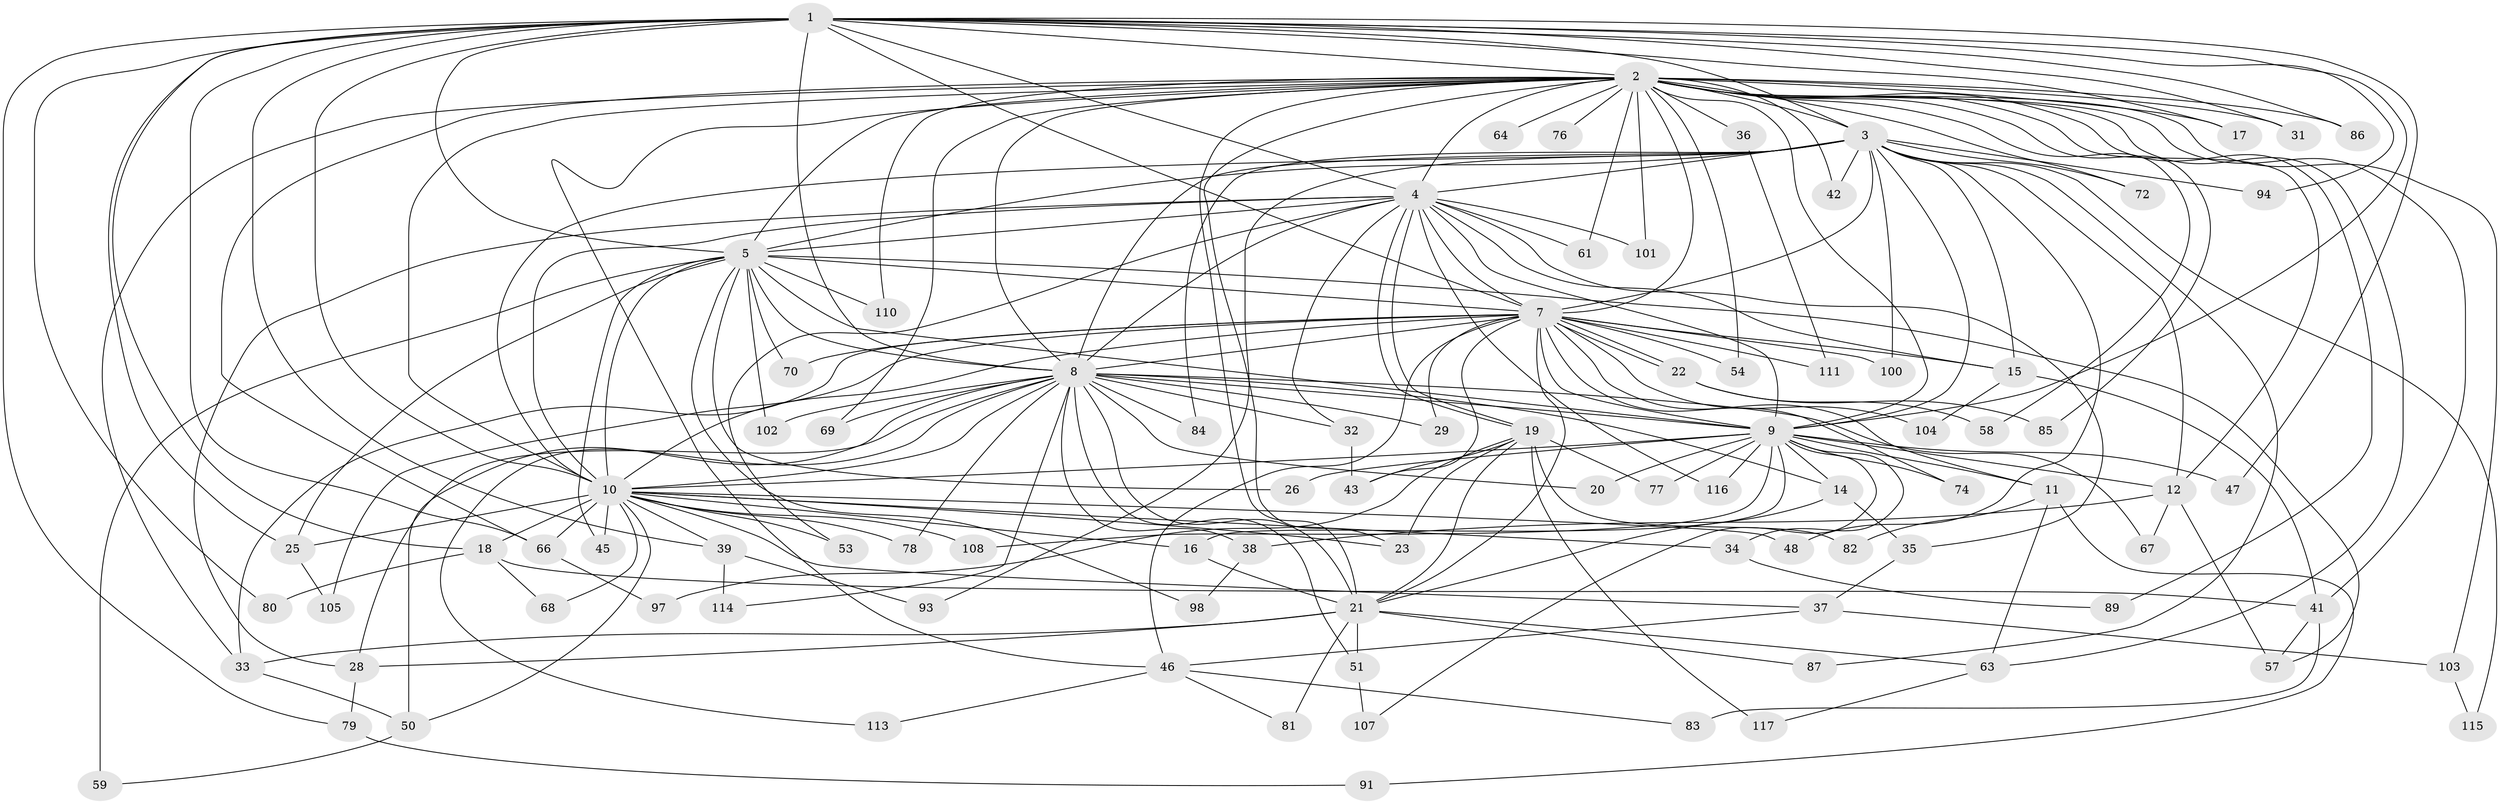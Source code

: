 // Generated by graph-tools (version 1.1) at 2025/51/02/27/25 19:51:49]
// undirected, 91 vertices, 214 edges
graph export_dot {
graph [start="1"]
  node [color=gray90,style=filled];
  1 [super="+40"];
  2 [super="+6"];
  3 [super="+73"];
  4 [super="+52"];
  5 [super="+75"];
  7 [super="+99"];
  8 [super="+95"];
  9 [super="+44"];
  10 [super="+13"];
  11;
  12 [super="+96"];
  14 [super="+30"];
  15 [super="+27"];
  16 [super="+62"];
  17;
  18 [super="+65"];
  19 [super="+56"];
  20;
  21 [super="+24"];
  22;
  23 [super="+112"];
  25 [super="+109"];
  26;
  28 [super="+60"];
  29;
  31;
  32;
  33 [super="+106"];
  34;
  35;
  36;
  37;
  38;
  39;
  41;
  42;
  43 [super="+88"];
  45;
  46 [super="+49"];
  47;
  48;
  50 [super="+55"];
  51;
  53;
  54;
  57 [super="+90"];
  58;
  59;
  61;
  63 [super="+71"];
  64;
  66 [super="+92"];
  67;
  68;
  69;
  70;
  72;
  74;
  76;
  77;
  78;
  79;
  80;
  81;
  82;
  83;
  84;
  85;
  86;
  87;
  89;
  91;
  93;
  94;
  97;
  98;
  100;
  101;
  102;
  103;
  104;
  105;
  107;
  108;
  110;
  111;
  113;
  114;
  115;
  116;
  117;
  1 -- 2 [weight=2];
  1 -- 3;
  1 -- 4;
  1 -- 5;
  1 -- 7;
  1 -- 8;
  1 -- 9 [weight=2];
  1 -- 10 [weight=2];
  1 -- 17;
  1 -- 18;
  1 -- 25;
  1 -- 31;
  1 -- 39;
  1 -- 47;
  1 -- 79;
  1 -- 80;
  1 -- 94;
  1 -- 86;
  1 -- 66;
  2 -- 3 [weight=2];
  2 -- 4 [weight=2];
  2 -- 5 [weight=2];
  2 -- 7 [weight=2];
  2 -- 8 [weight=2];
  2 -- 9 [weight=2];
  2 -- 10 [weight=3];
  2 -- 36 [weight=2];
  2 -- 42;
  2 -- 54;
  2 -- 72;
  2 -- 89;
  2 -- 64;
  2 -- 66;
  2 -- 69;
  2 -- 76;
  2 -- 17;
  2 -- 21;
  2 -- 85;
  2 -- 23;
  2 -- 86;
  2 -- 31;
  2 -- 33;
  2 -- 101;
  2 -- 103;
  2 -- 41;
  2 -- 110;
  2 -- 58;
  2 -- 61;
  2 -- 63;
  2 -- 12;
  2 -- 46;
  3 -- 4;
  3 -- 5;
  3 -- 7;
  3 -- 8 [weight=2];
  3 -- 9;
  3 -- 10 [weight=2];
  3 -- 12;
  3 -- 42;
  3 -- 48;
  3 -- 72;
  3 -- 84;
  3 -- 87;
  3 -- 93;
  3 -- 94;
  3 -- 100;
  3 -- 115;
  3 -- 15;
  4 -- 5;
  4 -- 7;
  4 -- 8;
  4 -- 9;
  4 -- 10;
  4 -- 15;
  4 -- 19;
  4 -- 19;
  4 -- 32;
  4 -- 35;
  4 -- 53;
  4 -- 61;
  4 -- 101;
  4 -- 116;
  4 -- 28;
  5 -- 7;
  5 -- 8;
  5 -- 9;
  5 -- 10;
  5 -- 26;
  5 -- 45;
  5 -- 59 [weight=2];
  5 -- 70;
  5 -- 98;
  5 -- 102;
  5 -- 110;
  5 -- 57;
  5 -- 25;
  7 -- 8;
  7 -- 9 [weight=2];
  7 -- 10;
  7 -- 11;
  7 -- 15;
  7 -- 22;
  7 -- 22;
  7 -- 29;
  7 -- 33;
  7 -- 43;
  7 -- 46;
  7 -- 54;
  7 -- 70;
  7 -- 74;
  7 -- 100;
  7 -- 104;
  7 -- 105;
  7 -- 111;
  7 -- 21;
  8 -- 9;
  8 -- 10;
  8 -- 14;
  8 -- 20;
  8 -- 21;
  8 -- 28;
  8 -- 29;
  8 -- 32;
  8 -- 38;
  8 -- 50;
  8 -- 51;
  8 -- 67;
  8 -- 69;
  8 -- 78;
  8 -- 84;
  8 -- 102;
  8 -- 113;
  8 -- 114;
  9 -- 10;
  9 -- 11;
  9 -- 12;
  9 -- 14;
  9 -- 16;
  9 -- 20;
  9 -- 26;
  9 -- 34;
  9 -- 47;
  9 -- 74;
  9 -- 107;
  9 -- 116;
  9 -- 108;
  9 -- 77;
  10 -- 16;
  10 -- 18;
  10 -- 25;
  10 -- 34;
  10 -- 37;
  10 -- 39;
  10 -- 45;
  10 -- 48;
  10 -- 66;
  10 -- 78;
  10 -- 108;
  10 -- 68;
  10 -- 53;
  10 -- 50;
  10 -- 23;
  11 -- 82;
  11 -- 91;
  11 -- 63;
  12 -- 38;
  12 -- 57;
  12 -- 67;
  14 -- 35;
  14 -- 21;
  15 -- 41;
  15 -- 104;
  16 -- 21;
  18 -- 68;
  18 -- 80;
  18 -- 41;
  19 -- 23;
  19 -- 43;
  19 -- 77;
  19 -- 97;
  19 -- 117;
  19 -- 82;
  19 -- 21;
  21 -- 28;
  21 -- 51;
  21 -- 63;
  21 -- 81;
  21 -- 87;
  21 -- 33;
  22 -- 58;
  22 -- 85;
  25 -- 105;
  28 -- 79;
  32 -- 43;
  33 -- 50;
  34 -- 89;
  35 -- 37;
  36 -- 111;
  37 -- 46;
  37 -- 103;
  38 -- 98;
  39 -- 93;
  39 -- 114;
  41 -- 57;
  41 -- 83;
  46 -- 113;
  46 -- 81;
  46 -- 83;
  50 -- 59;
  51 -- 107;
  63 -- 117;
  66 -- 97;
  79 -- 91;
  103 -- 115;
}
